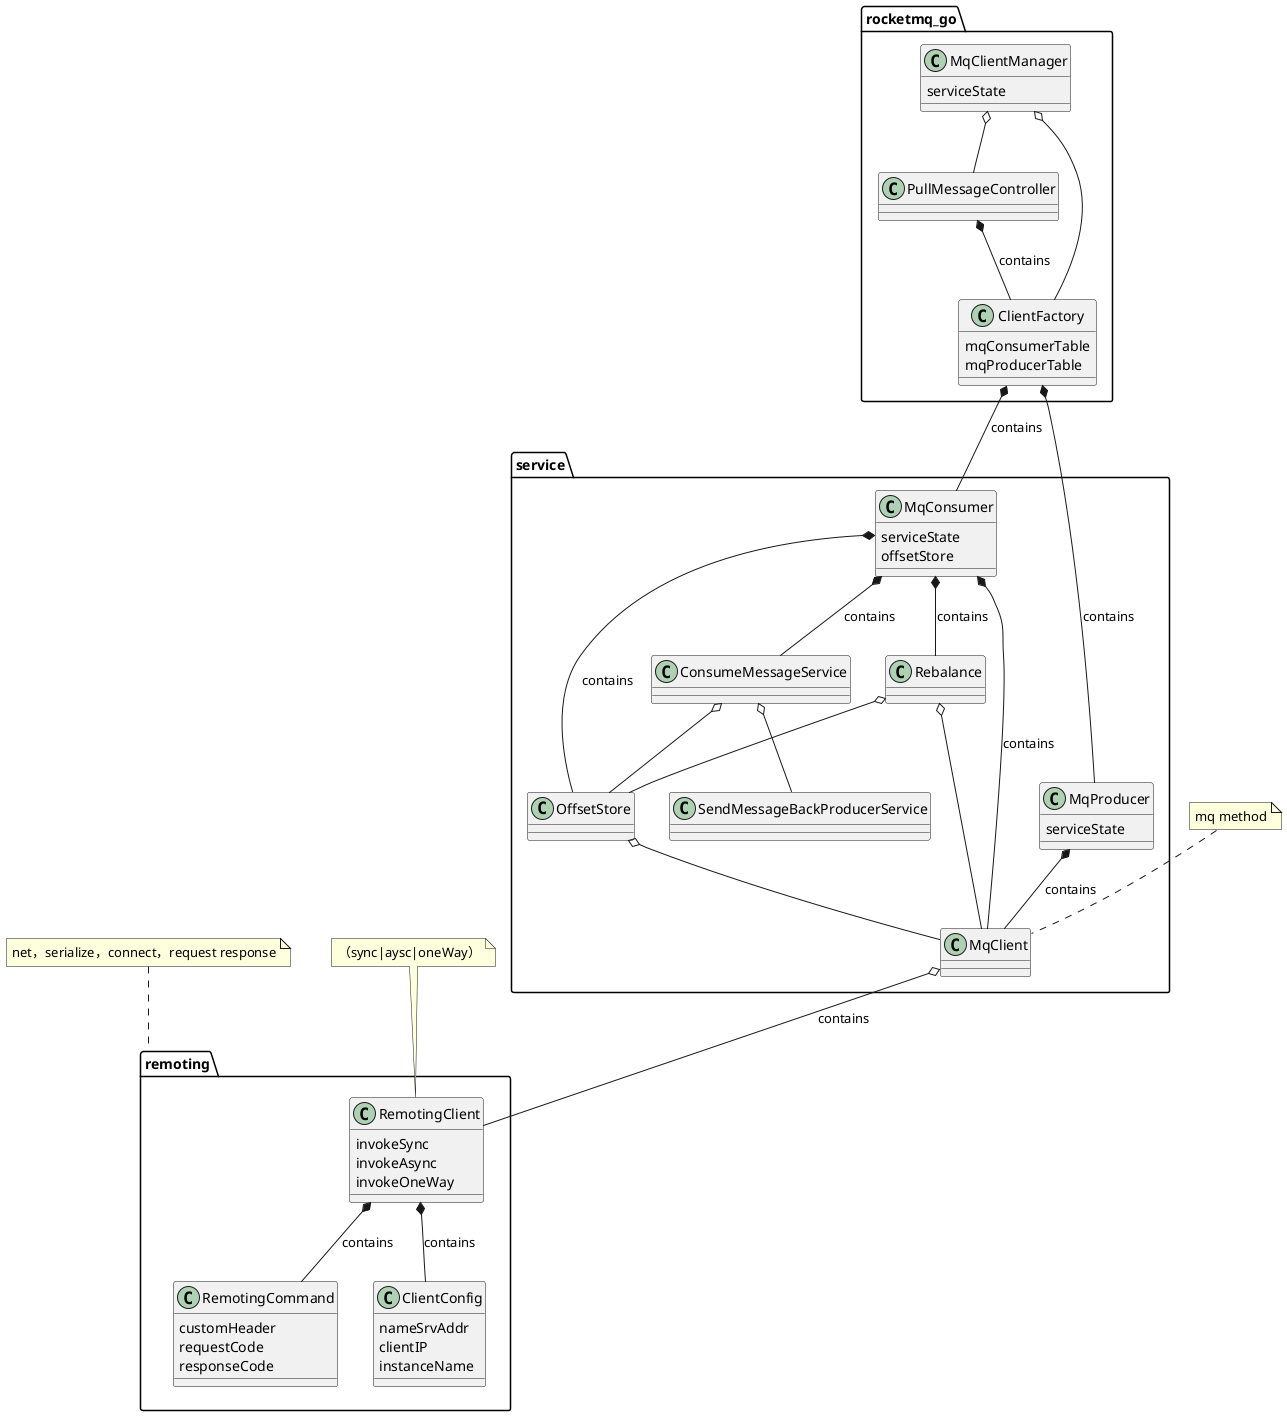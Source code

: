 @startuml


class rocketmq_go.MqClientManager{
serviceState
}
class rocketmq_go.PullMessageController{

}
class rocketmq_go.ClientFactory{
mqConsumerTable
mqProducerTable
}
class service.MqConsumer{
serviceState
offsetStore
}
class service.MqProducer{
serviceState
 }
 class service.MqClient{


 }
  class remoting.RemotingClient{
   invokeSync
   invokeAsync
   invokeOneWay
  }
 class remoting.RemotingCommand{
  customHeader
  requestCode
  responseCode
 }
  class remoting.ClientConfig{
   nameSrvAddr
   clientIP
   instanceName
  }
namespace service{


rocketmq_go.PullMessageController *-- rocketmq_go.ClientFactory:contains
rocketmq_go.ClientFactory *-- MqProducer:contains
rocketmq_go.ClientFactory *-- MqConsumer:contains
MqProducer *-- service.MqClient :contains
MqConsumer *-- service.MqClient : contains
MqConsumer *-- service.OffsetStore : contains
MqConsumer *-- service.Rebalance : contains
MqConsumer *-- service.ConsumeMessageService : contains

}

namespace service{
    MqClient o-- remoting.RemotingClient:contains
    OffsetStore o-- MqClient
    Rebalance o-- MqClient
    Rebalance o-- OffsetStore
    ConsumeMessageService o-- SendMessageBackProducerService
    ConsumeMessageService o-- OffsetStore
}

namespace remoting {
  RemotingClient  *-- RemotingCommand:contains
  RemotingClient *-- ClientConfig:contains


}

namespace rocketmq_go{
    MqClientManager o-- PullMessageController
    MqClientManager o-- ClientFactory
}


note top of remoting.RemotingClient :（sync|aysc|oneWay）
note top of remoting :net，serialize，connect，request response
note top of service.MqClient :mq method
@enduml